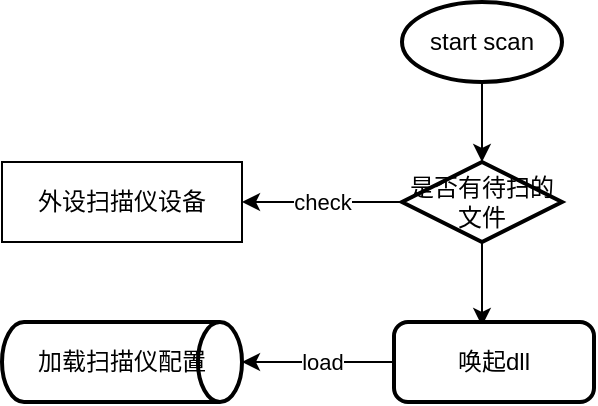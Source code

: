 <mxfile version="15.8.8" type="github">
  <diagram id="gqwgJQvt6GxcC7z-_AkO" name="Page-1">
    <mxGraphModel dx="2062" dy="1122" grid="1" gridSize="10" guides="1" tooltips="1" connect="1" arrows="1" fold="1" page="1" pageScale="1" pageWidth="827" pageHeight="1169" math="0" shadow="0">
      <root>
        <mxCell id="0" />
        <mxCell id="1" parent="0" />
        <mxCell id="sH6OMR17xY7aLeD4Rl4U-1" value="外设扫描仪设备" style="rounded=0;whiteSpace=wrap;html=1;" vertex="1" parent="1">
          <mxGeometry x="120" y="280" width="120" height="40" as="geometry" />
        </mxCell>
        <mxCell id="sH6OMR17xY7aLeD4Rl4U-8" style="edgeStyle=orthogonalEdgeStyle;rounded=0;orthogonalLoop=1;jettySize=auto;html=1;exitX=0.5;exitY=1;exitDx=0;exitDy=0;exitPerimeter=0;entryX=0.5;entryY=0;entryDx=0;entryDy=0;entryPerimeter=0;" edge="1" parent="1" source="sH6OMR17xY7aLeD4Rl4U-3" target="sH6OMR17xY7aLeD4Rl4U-4">
          <mxGeometry relative="1" as="geometry" />
        </mxCell>
        <mxCell id="sH6OMR17xY7aLeD4Rl4U-3" value="start scan" style="strokeWidth=2;html=1;shape=mxgraph.flowchart.start_1;whiteSpace=wrap;" vertex="1" parent="1">
          <mxGeometry x="320" y="200" width="80" height="40" as="geometry" />
        </mxCell>
        <mxCell id="sH6OMR17xY7aLeD4Rl4U-5" value="check" style="edgeStyle=orthogonalEdgeStyle;rounded=0;orthogonalLoop=1;jettySize=auto;html=1;exitX=0;exitY=0.5;exitDx=0;exitDy=0;exitPerimeter=0;entryX=1;entryY=0.5;entryDx=0;entryDy=0;" edge="1" parent="1" source="sH6OMR17xY7aLeD4Rl4U-4" target="sH6OMR17xY7aLeD4Rl4U-1">
          <mxGeometry relative="1" as="geometry" />
        </mxCell>
        <mxCell id="sH6OMR17xY7aLeD4Rl4U-7" style="edgeStyle=orthogonalEdgeStyle;rounded=0;orthogonalLoop=1;jettySize=auto;html=1;exitX=0.5;exitY=1;exitDx=0;exitDy=0;exitPerimeter=0;entryX=0.44;entryY=0.05;entryDx=0;entryDy=0;entryPerimeter=0;" edge="1" parent="1" source="sH6OMR17xY7aLeD4Rl4U-4" target="sH6OMR17xY7aLeD4Rl4U-6">
          <mxGeometry relative="1" as="geometry" />
        </mxCell>
        <mxCell id="sH6OMR17xY7aLeD4Rl4U-4" value="是否有待扫的文件" style="strokeWidth=2;html=1;shape=mxgraph.flowchart.decision;whiteSpace=wrap;" vertex="1" parent="1">
          <mxGeometry x="320" y="280" width="80" height="40" as="geometry" />
        </mxCell>
        <mxCell id="sH6OMR17xY7aLeD4Rl4U-10" value="load" style="edgeStyle=orthogonalEdgeStyle;rounded=0;orthogonalLoop=1;jettySize=auto;html=1;exitX=0;exitY=0.5;exitDx=0;exitDy=0;entryX=1;entryY=0.5;entryDx=0;entryDy=0;entryPerimeter=0;" edge="1" parent="1" source="sH6OMR17xY7aLeD4Rl4U-6" target="sH6OMR17xY7aLeD4Rl4U-9">
          <mxGeometry x="-0.053" relative="1" as="geometry">
            <mxPoint as="offset" />
          </mxGeometry>
        </mxCell>
        <mxCell id="sH6OMR17xY7aLeD4Rl4U-6" value="唤起dll" style="rounded=1;whiteSpace=wrap;html=1;absoluteArcSize=1;arcSize=14;strokeWidth=2;" vertex="1" parent="1">
          <mxGeometry x="316" y="360" width="100" height="40" as="geometry" />
        </mxCell>
        <mxCell id="sH6OMR17xY7aLeD4Rl4U-9" value="加载扫描仪配置" style="strokeWidth=2;html=1;shape=mxgraph.flowchart.direct_data;whiteSpace=wrap;" vertex="1" parent="1">
          <mxGeometry x="120" y="360" width="120" height="40" as="geometry" />
        </mxCell>
      </root>
    </mxGraphModel>
  </diagram>
</mxfile>
